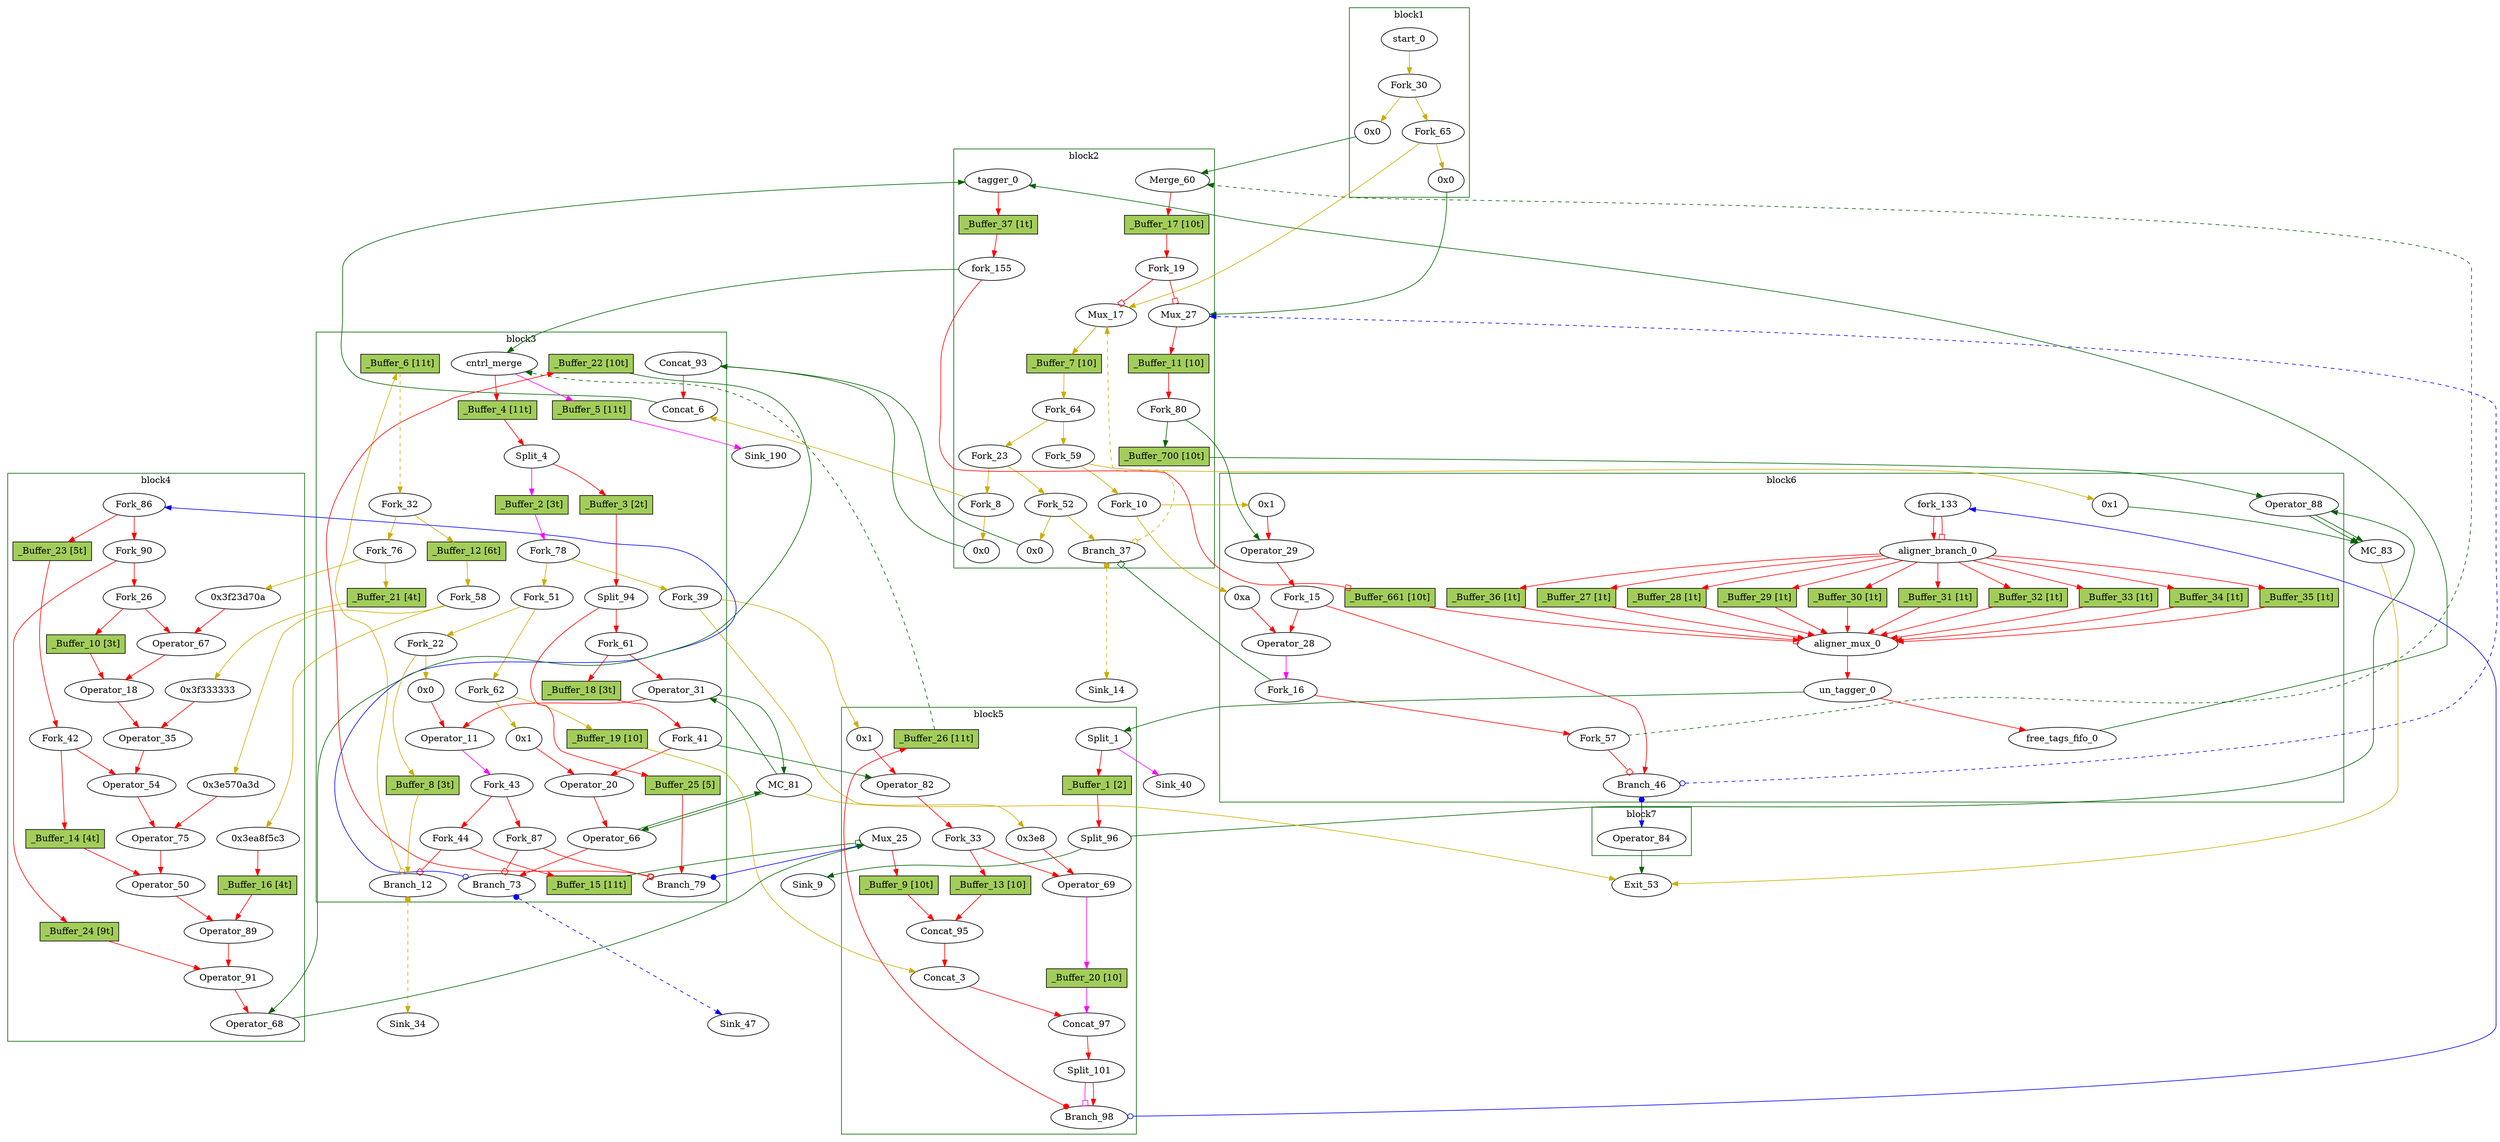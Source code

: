 // Number of blocks: 140
// Number of channels: 230
Digraph G {

  // Blocks
subgraph cluster_1 {
color = "darkgreen"
label = "block1"
  Fork_30 [type=Fork, in="in1:0", out="out1:0 out2:0", bbID = 1, tagged=false, taggers_num=0, tagger_id=-1,  shape=oval];
  Constant_38 [type=Constant, in="in1:32", out="out1:32", bbID = 1, tagged=false, taggers_num=0, tagger_id=-1, value="0x0", label="0x0",  shape=oval];
  Constant_56 [type=Constant, in="in1:32", out="out1:32", bbID = 1, tagged=false, taggers_num=0, tagger_id=-1, value="0x0", label="0x0",  shape=oval];
  Fork_65 [type=Fork, in="in1:0", out="out1:0 out2:0", bbID = 1, tagged=false, taggers_num=0, tagger_id=-1,  shape=oval];
  start_0 [type=Entry, in="in1:0", out="out1:0", bbID = 1, tagged=false, taggers_num=0, tagger_id=-1,  shape=oval];
}
subgraph cluster_2 {
color = "darkgreen"
label = "block2"
  Fork_8 [type=Fork, in="in1:0", out="out1:0 out2:0", bbID = 2, tagged=false, taggers_num=0, tagger_id=-1,  shape=oval];
  Fork_10 [type=Fork, in="in1:0", out="out1:0 out2:0", bbID = 2, tagged=false, taggers_num=0, tagger_id=-1,  shape=oval];
  Mux_17 [type=Mux, in="in1?:1 in2:0 in3:0", out="out1:0", bbID = 2, tagged=false, taggers_num=0, tagger_id=-1,  shape=oval];
  Fork_19 [type=Fork, in="in1:32", out="out1:32 out2:32", bbID = 2, tagged=false, taggers_num=0, tagger_id=-1,  shape=oval];
  Fork_23 [type=Fork, in="in1:0", out="out1:0 out2:0", bbID = 2, tagged=false, taggers_num=0, tagger_id=-1,  shape=oval];
  Constant_24 [type=Constant, in="in1:32", out="out1:32", bbID = 2, tagged=false, taggers_num=0, tagger_id=-1, value="0x0", label="0x0",  shape=oval];
  Mux_27 [type=Mux, in="in1?:1 in2:32 in3:32", out="out1:32", bbID = 2, tagged=false, taggers_num=0, tagger_id=-1,  shape=oval];
  Branch_37 [type=Branch, in="in1:0 in2?:1*i", out="out1+:0 out2-:0", bbID = 2, tagged=false, taggers_num=0, tagger_id=-1,  shape=oval];
  Fork_52 [type=Fork, in="in1:0", out="out1:0 out2:0", bbID = 2, tagged=false, taggers_num=0, tagger_id=-1,  shape=oval];
  Fork_59 [type=Fork, in="in1:0", out="out1:0 out2:0", bbID = 2, tagged=false, taggers_num=0, tagger_id=-1,  shape=oval];
  Merge_60 [type=Merge, in="in1:32 in2:32", out="out1:32", delay=0.366, bbID = 2, tagged=false, taggers_num=0, tagger_id=-1,  shape=oval];
  Fork_64 [type=Fork, in="in1:0", out="out1:0 out2:0", bbID = 2, tagged=false, taggers_num=0, tagger_id=-1,  shape=oval];
  Constant_70 [type=Constant, in="in1:32", out="out1:32", bbID = 2, tagged=false, taggers_num=0, tagger_id=-1, value="0x0", label="0x0",  shape=oval];
  Fork_80 [type=Fork, in="in1:32", out="out1:32 out2:32", bbID = 2, tagged=false, taggers_num=0, tagger_id=-1,  shape=oval];
  tagger_0 [type=Tagger, in="in1:65 in2:65", out="out1:65", bbID = 2, tagged=false, taggers_num=0, tagger_id=-1, shape=oval];
  fork_155 [type=Fork, in="in1:65", out="out1:65 out2:65", bbID = 2, tagged=true, taggers_num=1, tagger_id=-1,  shape=oval];
  _Buffer_7 [type=Buffer, in="in1:0", out="out1:0", bbID = 2, tagged=false, taggers_num=0, tagger_id=-1, slots=10, transparent=false, label="_Buffer_7 [10]",  shape=box, style=filled, fillcolor=darkolivegreen3, height=0.4];
  _Buffer_11 [type=Buffer, in="in1:32", out="out1:32", bbID = 2, tagged=false, taggers_num=0, tagger_id=-1, slots=10, transparent=false, label="_Buffer_11 [10]",  shape=box, style=filled, fillcolor=darkolivegreen3, height=0.4];
  _Buffer_17 [type=Buffer, in="in1:32", out="out1:32", bbID = 2, tagged=false, taggers_num=0, tagger_id=-1, slots=10, transparent=true, label="_Buffer_17 [10t]",  shape=box, style=filled, fillcolor=darkolivegreen3, height=0.4];
  _Buffer_37 [type=Buffer, in="in1:65", out="out1:65", bbID = 2, tagged=true, taggers_num=0, tagger_id=-1, slots=1, transparent=true, label="_Buffer_37 [1t]",  shape=box, style=filled, fillcolor=darkolivegreen3, height=0.4];

  _Buffer_700 [type=Buffer, in="in1:32", out="out1:32", bbID = 2, tagged=false, taggers_num=0, tagger_id=-1, slots=10, transparent=true, label="_Buffer_700 [10t]",  shape=box, style=filled, fillcolor=darkolivegreen3, height=0.4];

}
subgraph cluster_3 {
color = "darkgreen"
label = "block3"
  Split_4 [type=Split, in="in1:65", out="out1:1 out2:64", bbID = 3, tagged=true, taggers_num=1, tagger_id=-1, shape=oval];
  Concat_6 [type=Concat, in="in1:1 in2:64", out="out1:65", bbID = 3, tagged=false, taggers_num=0, tagger_id=-1, shape=oval];
  cntrl_merge [type=CntrlMerge, in="in1:65 in2:65", out="out1:65 out2?:1", delay=0.366, bbID = 3, tagged=true, taggers_num=1, tagger_id=-1,  shape=oval];
  Operator_11 [type=Operator, in="in1:32 in2:32", out="out1:1", op = "fcmp_ult_op", delay=0.966, latency=2, bbID = 3, tagged=true, taggers_num=1, tagger_id=-1, retimingDiff=2,  shape=oval];
  Branch_12 [type=Branch, in="in1:0 in2?:1", out="out1+:0 out2-:0", bbID = 3, tagged=true, taggers_num=1, tagger_id=-1, retimingDiff=4,  shape=oval];
  Operator_20 [type=Operator, in="in1:32 in2:32", out="out1:32", op = "add_op", delay=1.693, bbID = 3, tagged=true, taggers_num=1, tagger_id=-1, retimingDiff=2,  shape=oval];
  Fork_22 [type=Fork, in="in1:0", out="out1:0 out2:0", bbID = 3, tagged=true, taggers_num=1, tagger_id=-1, retimingDiff=2,  shape=oval];
  Operator_31 [type=Operator, in="in1:32 in2:32", out="out1:32 out2:32", op = "mc_load_op", latency=2, bbID = 3, portID = 0, offset = 0, tagged=true, taggers_num=1, tagger_id=-1, retimingDiff=2,  shape=oval];
  Fork_32 [type=Fork, in="in1:0", out="out1:0 out2:0", bbID = 3, tagged=true, taggers_num=1, tagger_id=-1, retimingDiff=4,  shape=oval];
  Fork_39 [type=Fork, in="in1:0", out="out1:0 out2:0", bbID = 3, tagged=true, taggers_num=1, tagger_id=-1, retimingDiff=2,  shape=oval];
  Fork_41 [type=Fork, in="in1:32", out="out1:32 out2:32", bbID = 3, tagged=true, taggers_num=1, tagger_id=-1, retimingDiff=2,  shape=oval];
  Fork_43 [type=Fork, in="in1:32", out="out1:32 out2:32", bbID = 3, tagged=true, taggers_num=1, tagger_id=-1, retimingDiff=4,  shape=oval];
  Fork_44 [type=Fork, in="in1:32", out="out1:32 out2:32", bbID = 3, tagged=true, taggers_num=1, tagger_id=-1, retimingDiff=4,  shape=oval];
  Constant_45 [type=Constant, in="in1:32", out="out1:32", bbID = 3, tagged=true, taggers_num=1, tagger_id=-1, value="0x0", label="0x0", retimingDiff=2,  shape=oval];
  Fork_51 [type=Fork, in="in1:0", out="out1:0 out2:0", bbID = 3, tagged=true, taggers_num=1, tagger_id=-1, retimingDiff=2,  shape=oval];
  Fork_58 [type=Fork, in="in1:0", out="out1:0 out2:0", bbID = 3, tagged=true, taggers_num=1, tagger_id=-1, retimingDiff=4,  shape=oval];
  Fork_61 [type=Fork, in="in1:32", out="out1:32 out2:32", bbID = 3, tagged=true, taggers_num=1, tagger_id=-1,  shape=oval];
  Fork_62 [type=Fork, in="in1:0", out="out1:0 out2:0", bbID = 3, tagged=true, taggers_num=1, tagger_id=-1, retimingDiff=2,  shape=oval];
  Operator_66 [type=Operator, in="in1:32 in2:32", out="out1:32 out2:32", op = "mc_load_op", latency=2, bbID = 3, portID = 1, offset = 0, tagged=true, taggers_num=1, tagger_id=-1, retimingDiff=2,  shape=oval];
  Constant_71 [type=Constant, in="in1:32", out="out1:32", bbID = 3, tagged=true, taggers_num=1, tagger_id=-1, value="0x1", label="0x1", retimingDiff=2,  shape=oval];
  Branch_73 [type=Branch, in="in1:32 in2?:1", out="out1+:32 out2-:32", bbID = 3, tagged=true, taggers_num=1, tagger_id=-1, retimingDiff=4,  shape=oval];
  Fork_76 [type=Fork, in="in1:0", out="out1:0 out2:0", bbID = 3, tagged=true, taggers_num=1, tagger_id=-1, retimingDiff=4,  shape=oval];
  Fork_78 [type=Fork, in="in1:0", out="out1:0 out2:0", bbID = 3, tagged=true, taggers_num=1, tagger_id=-1, retimingDiff=2,  shape=oval];
  Branch_79 [type=Branch, in="in1:32 in2?:1", out="out1+:32 out2-:32", bbID = 3, tagged=true, taggers_num=1, tagger_id=-1, retimingDiff=4,  shape=oval];
  Fork_87 [type=Fork, in="in1:32", out="out1:32 out2:32", bbID = 3, tagged=true, taggers_num=1, tagger_id=-1, retimingDiff=4,  shape=oval];
  Concat_93 [type=Concat, in="in1:32 in2:32", out="out1:64", bbID = 3, tagged=false, taggers_num=0, tagger_id=-1, shape=oval];
  Split_94 [type=Split, in="in1:64", out="out1:32 out2:32", bbID = 3, tagged=true, taggers_num=1, tagger_id=-1, shape=oval];
  _Buffer_2 [type=Buffer, in="in1:1", out="out1:1", bbID = 3, tagged=true, taggers_num=1, tagger_id=-1, slots=3, transparent=true, label="_Buffer_2 [3t]",  shape=box, style=filled, fillcolor=darkolivegreen3, height=0.4];
  _Buffer_3 [type=Buffer, in="in1:64", out="out1:64", bbID = 3, tagged=true, taggers_num=1, tagger_id=-1, slots=2, transparent=true, label="_Buffer_3 [2t]",  shape=box, style=filled, fillcolor=darkolivegreen3, height=0.4];
  _Buffer_4 [type=Buffer, in="in1:65", out="out1:65", bbID = 3, tagged=true, taggers_num=1, tagger_id=-1, slots=11, transparent=true, label="_Buffer_4 [11t]",  shape=box, style=filled, fillcolor=darkolivegreen3, height=0.4];
  _Buffer_5 [type=Buffer, in="in1:1", out="out1:1", bbID = 3, tagged=true, taggers_num=1, tagger_id=-1, slots=11, transparent=true, label="_Buffer_5 [11t]",  shape=box, style=filled, fillcolor=darkolivegreen3, height=0.4];
  _Buffer_6 [type=Buffer, in="in1:0", out="out1:0", bbID = 3, tagged=true, taggers_num=1, tagger_id=-1, slots=11, transparent=true, label="_Buffer_6 [11t]",  shape=box, style=filled, fillcolor=darkolivegreen3, height=0.4];
  _Buffer_8 [type=Buffer, in="in1:0", out="out1:0", bbID = 3, tagged=true, taggers_num=1, tagger_id=-1, slots=3, transparent=true, label="_Buffer_8 [3t]",  shape=box, style=filled, fillcolor=darkolivegreen3, height=0.4];
  _Buffer_12 [type=Buffer, in="in1:0", out="out1:0", bbID = 3, tagged=true, taggers_num=1, tagger_id=-1, slots=6, transparent=true, label="_Buffer_12 [6t]",  shape=box, style=filled, fillcolor=darkolivegreen3, height=0.4];
  _Buffer_15 [type=Buffer, in="in1:32", out="out1:32", bbID = 3, tagged=true, taggers_num=1, tagger_id=-1, slots=11, transparent=true, label="_Buffer_15 [11t]",  shape=box, style=filled, fillcolor=darkolivegreen3, height=0.4];
  _Buffer_18 [type=Buffer, in="in1:32", out="out1:32", bbID = 3, tagged=true, taggers_num=1, tagger_id=-1, slots=3, transparent=true, label="_Buffer_18 [3t]",  shape=box, style=filled, fillcolor=darkolivegreen3, height=0.4];
  _Buffer_19 [type=Buffer, in="in1:0", out="out1:0", bbID = 3, tagged=true, taggers_num=1, tagger_id=-1, slots=10, transparent=false, label="_Buffer_19 [10]",  shape=box, style=filled, fillcolor=darkolivegreen3, height=0.4];
  _Buffer_21 [type=Buffer, in="in1:0", out="out1:0", bbID = 3, tagged=true, taggers_num=1, tagger_id=-1, slots=4, transparent=true, label="_Buffer_21 [4t]",  shape=box, style=filled, fillcolor=darkolivegreen3, height=0.4];
  _Buffer_22 [type=Buffer, in="in1:32", out="out1:32", bbID = 3, tagged=true, taggers_num=1, tagger_id=-1, slots=10, transparent=true, label="_Buffer_22 [10t]",  shape=box, style=filled, fillcolor=darkolivegreen3, height=0.4];
  _Buffer_25 [type=Buffer, in="in1:32", out="out1:32", bbID = 3, tagged=true, taggers_num=1, tagger_id=-1, slots=5, transparent=false, label="_Buffer_25 [5]",  shape=box, style=filled, fillcolor=darkolivegreen3, height=0.4];
}
subgraph cluster_4 {
color = "darkgreen"
label = "block4"
  Constant_13 [type=Constant, in="in1:32", out="out1:32", bbID = 4, tagged=true, taggers_num=1, tagger_id=-1, value="0x3f23d70a", label="0x3f23d70a",  shape=oval];
  Operator_18 [type=Operator, in="in1:32 in2:32", out="out1:32", op = "fmul_op", delay=0.966, latency=6, bbID = 4, tagged=true, taggers_num=1, tagger_id=-1,  shape=oval];
  Fork_26 [type=Fork, in="in1:32", out="out1:32 out2:32", bbID = 4, tagged=true, taggers_num=1, tagger_id=-1,  shape=oval];
  Operator_35 [type=Operator, in="in1:32 in2:32", out="out1:32", op = "fadd_op", delay=0.966, latency=10, bbID = 4, tagged=true, taggers_num=1, tagger_id=-1,  shape=oval];
  Fork_42 [type=Fork, in="in1:32", out="out1:32 out2:32", bbID = 4, tagged=true, taggers_num=1, tagger_id=-1,  shape=oval];
  Constant_49 [type=Constant, in="in1:32", out="out1:32", bbID = 4, tagged=true, taggers_num=1, tagger_id=-1, value="0x3f333333", label="0x3f333333",  shape=oval];
  Operator_50 [type=Operator, in="in1:32 in2:32", out="out1:32", op = "fmul_op", delay=0.966, latency=6, bbID = 4, tagged=true, taggers_num=1, tagger_id=-1,  shape=oval];
  Operator_54 [type=Operator, in="in1:32 in2:32", out="out1:32", op = "fmul_op", delay=0.966, latency=6, bbID = 4, tagged=true, taggers_num=1, tagger_id=-1,  shape=oval];
  Constant_55 [type=Constant, in="in1:32", out="out1:32", bbID = 4, tagged=true, taggers_num=1, tagger_id=-1, value="0x3ea8f5c3", label="0x3ea8f5c3",  shape=oval];
  Operator_67 [type=Operator, in="in1:32 in2:32", out="out1:32", op = "fadd_op", delay=0.966, latency=10, bbID = 4, tagged=true, taggers_num=1, tagger_id=-1,  shape=oval];
  Operator_68 [type=Operator, in="in1:32 in2:32", out="out1:32", op = "fadd_op", delay=0.966, latency=10, bbID = 4, tagged=true, taggers_num=1, tagger_id=-1,  shape=oval];
  Operator_75 [type=Operator, in="in1:32 in2:32", out="out1:32", op = "fadd_op", delay=0.966, latency=10, bbID = 4, tagged=true, taggers_num=1, tagger_id=-1,  shape=oval];
  Fork_86 [type=Fork, in="in1:32", out="out1:32 out2:32", bbID = 4, tagged=true, taggers_num=1, tagger_id=-1,  shape=oval];
  Operator_89 [type=Operator, in="in1:32 in2:32", out="out1:32", op = "fadd_op", delay=0.966, latency=10, bbID = 4, tagged=true, taggers_num=1, tagger_id=-1,  shape=oval];
  Fork_90 [type=Fork, in="in1:32", out="out1:32 out2:32", bbID = 4, tagged=true, taggers_num=1, tagger_id=-1,  shape=oval];
  Operator_91 [type=Operator, in="in1:32 in2:32", out="out1:32", op = "fmul_op", delay=0.966, latency=6, bbID = 4, tagged=true, taggers_num=1, tagger_id=-1,  shape=oval];
  Constant_92 [type=Constant, in="in1:32", out="out1:32", bbID = 4, tagged=true, taggers_num=1, tagger_id=-1, value="0x3e570a3d", label="0x3e570a3d",  shape=oval];
  _Buffer_10 [type=Buffer, in="in1:32", out="out1:32", bbID = 4, tagged=true, taggers_num=1, tagger_id=-1, slots=3, transparent=true, label="_Buffer_10 [3t]",  shape=box, style=filled, fillcolor=darkolivegreen3, height=0.4];
  _Buffer_14 [type=Buffer, in="in1:32", out="out1:32", bbID = 4, tagged=true, taggers_num=1, tagger_id=-1, slots=4, transparent=true, label="_Buffer_14 [4t]",  shape=box, style=filled, fillcolor=darkolivegreen3, height=0.4];
  _Buffer_16 [type=Buffer, in="in1:32", out="out1:32", bbID = 4, tagged=true, taggers_num=1, tagger_id=-1, slots=4, transparent=true, label="_Buffer_16 [4t]",  shape=box, style=filled, fillcolor=darkolivegreen3, height=0.4];
  _Buffer_23 [type=Buffer, in="in1:32", out="out1:32", bbID = 4, tagged=true, taggers_num=1, tagger_id=-1, slots=5, transparent=true, label="_Buffer_23 [5t]",  shape=box, style=filled, fillcolor=darkolivegreen3, height=0.4];
  _Buffer_24 [type=Buffer, in="in1:32", out="out1:32", bbID = 4, tagged=true, taggers_num=1, tagger_id=-1, slots=9, transparent=true, label="_Buffer_24 [9t]",  shape=box, style=filled, fillcolor=darkolivegreen3, height=0.4];
}
subgraph cluster_5 {
color = "darkgreen"
label = "block5"
  Split_1 [type=Split, in="in1:65", out="out1:1 out2:64", bbID = 5, tagged=false, taggers_num=0, tagger_id=-1, shape=oval];
  Concat_3 [type=Concat, in="in1:1 in2:64", out="out1:65", bbID = 5, tagged=true, taggers_num=1, tagger_id=-1, retimingDiff=4, shape=oval];
  Mux_25 [type=Mux, in="in1?:1 in2:32 in3:32", out="out1:32", bbID = 5, tagged=true, taggers_num=1, tagger_id=-1, retimingDiff=4,  shape=oval];
  Fork_33 [type=Fork, in="in1:32", out="out1:32 out2:32", bbID = 5, tagged=true, taggers_num=1, tagger_id=-1, retimingDiff=2,  shape=oval];
  Constant_36 [type=Constant, in="in1:32", out="out1:32", bbID = 5, tagged=true, taggers_num=1, tagger_id=-1, value="0x3e8", label="0x3e8", retimingDiff=2,  shape=oval];
  Operator_69 [type=Operator, in="in1:32 in2:32", out="out1:1", op = "icmp_ult_op", delay=1.53, bbID = 5, tagged=true, taggers_num=1, tagger_id=-1, retimingDiff=2,  shape=oval];
  Constant_74 [type=Constant, in="in1:32", out="out1:32", bbID = 5, tagged=true, taggers_num=1, tagger_id=-1, value="0x1", label="0x1", retimingDiff=2,  shape=oval];
  Operator_82 [type=Operator, in="in1:32 in2:32", out="out1:32", op = "add_op", delay=1.693, bbID = 5, tagged=true, taggers_num=1, tagger_id=-1, retimingDiff=2,  shape=oval];
  Concat_95 [type=Concat, in="in1:32 in2:32", out="out1:64", bbID = 5, tagged=true, taggers_num=1, tagger_id=-1, retimingDiff=4, shape=oval];
  Split_96 [type=Split, in="in1:64", out="out1:32 out2:32", bbID = 5, tagged=false, taggers_num=0, tagger_id=-1, retimingDiff=1, shape=oval];
  Concat_97 [type=Concat, in="in1:65 in2:1", out="out1:66", bbID = 5, tagged=true, taggers_num=1, tagger_id=-1, retimingDiff=4, shape=oval];
  Branch_98 [type=Branch, in="in1:65 in2?:1", out="out1+:65 out2-:65", bbID = 5, tagged=true, taggers_num=1, tagger_id=-1, retimingDiff=4,  shape=oval];
  Split_101 [type=Split, in="in1:66", out="out1:65 out2:1", bbID = 5, tagged=true, taggers_num=1, tagger_id=-1, retimingDiff=4, shape=oval];
  _Buffer_1 [type=Buffer, in="in1:64", out="out1:64", bbID = 5, tagged=false, taggers_num=0, tagger_id=-1, slots=2, transparent=false, label="_Buffer_1 [2]",  shape=box, style=filled, fillcolor=darkolivegreen3, height=0.4];
  _Buffer_9 [type=Buffer, in="in1:32", out="out1:32", bbID = 5, tagged=true, taggers_num=1, tagger_id=-1, slots=10, transparent=true, label="_Buffer_9 [10t]",  shape=box, style=filled, fillcolor=darkolivegreen3, height=0.4];
  _Buffer_13 [type=Buffer, in="in1:32", out="out1:32", bbID = 5, tagged=true, taggers_num=1, tagger_id=-1, slots=10, transparent=false, label="_Buffer_13 [10]",  shape=box, style=filled, fillcolor=darkolivegreen3, height=0.4];
  _Buffer_20 [type=Buffer, in="in1:1", out="out1:1", bbID = 5, tagged=true, taggers_num=1, tagger_id=-1, slots=10, transparent=false, label="_Buffer_20 [10]",  shape=box, style=filled, fillcolor=darkolivegreen3, height=0.4];
  _Buffer_26 [type=Buffer, in="in1:65", out="out1:65", bbID = 5, tagged=true, taggers_num=1, tagger_id=-1, slots=11, transparent=true, label="_Buffer_26 [11t]",  shape=box, style=filled, fillcolor=darkolivegreen3, height=0.4];
}
subgraph cluster_6 {
color = "darkgreen"
label = "block6"
  Fork_15 [type=Fork, in="in1:32", out="out1:32 out2:32", bbID = 6, tagged=false, taggers_num=0, tagger_id=-1,  shape=oval];
  Fork_16 [type=Fork, in="in1:32", out="out1:32 out2:32", bbID = 6, tagged=false, taggers_num=0, tagger_id=-1,  shape=oval];
  Operator_28 [type=Operator, in="in1:32 in2:32", out="out1:1", op = "icmp_ult_op", delay=1.53, bbID = 6, tagged=false, taggers_num=0, tagger_id=-1,  shape=oval];
  Operator_29 [type=Operator, in="in1:32 in2:32", out="out1:32", op = "add_op", delay=1.693, bbID = 6, tagged=false, taggers_num=0, tagger_id=-1,  shape=oval];
  Branch_46 [type=Branch, in="in1:32 in2?:1*i", out="out1+:32 out2-:32", bbID = 6, tagged=false, taggers_num=0, tagger_id=-1,  shape=oval];
  Constant_48 [type=Constant, in="in1:32", out="out1:32", bbID = 6, tagged=false, taggers_num=0, tagger_id=-1, value="0xa", label="0xa",  shape=oval];
  Fork_57 [type=Fork, in="in1:32", out="out1:32 out2:32", bbID = 6, tagged=false, taggers_num=0, tagger_id=-1,  shape=oval];
  Constant_77 [type=Constant, in="in1:32", out="out1:32", bbID = 6, tagged=false, taggers_num=0, tagger_id=-1, value="0x1", label="0x1",  shape=oval];
  Constant_85 [type=Constant, in="in1:32", out="out1:32", bbID = 6, tagged=false, taggers_num=0, tagger_id=-1, value="0x1", label="0x1",  shape=oval];
  Operator_88 [type=Operator, in="in1:32 in2:32", out="out1:32 out2:32", op = "mc_store_op", bbID = 6, portID = 0, offset = 0, tagged=false, taggers_num=0, tagger_id=-1,  shape=oval];
  aligner_branch_0 [type=Aligner_Branch, in="in1:65 in2?:32", out="out1:65 out2:65 out3:65 out4:65 out5:65 out6:65 out7:65 out8:65 out9:65 out10:65", bbID = 6, tagged=false, taggers_num=0, tagger_id=0, shape=oval];
  aligner_mux_0 [type=Aligner_Mux, in="in1?:32 in2:65 in3:65 in4:65 in5:65 in6:65 in7:65 in8:65 in9:65 in10:65 in11:65", out="out1:65", bbID = 6, tagged=false, taggers_num=0, tagger_id=0, shape=oval];
  un_tagger_0 [type=Un_Tagger, in="in1:65", out="out1:65 out2:65", bbID = 6, tagged=false, taggers_num=0, tagger_id=0, shape=oval];
  free_tags_fifo_0 [type=Free_Tags_Fifo, in="in1:32", out="out1:32", bbID = 6, tagged=false, taggers_num=0, tagger_id=-1, shape=oval];
  fork_133 [type=Fork, in="in1:65", out="out1:65 out2:65", bbID = 6, tagged=true, taggers_num=1, tagger_id=-1,  shape=oval];
  _Buffer_27 [type=Buffer, in="in1:65", out="out1:65", bbID = 6, tagged=false, taggers_num=0, tagger_id=0, slots=1, transparent=true, label="_Buffer_27 [1t]",  shape=box, style=filled, fillcolor=darkolivegreen3, height=0.4];
  _Buffer_28 [type=Buffer, in="in1:65", out="out1:65", bbID = 6, tagged=false, taggers_num=0, tagger_id=0, slots=1, transparent=true, label="_Buffer_28 [1t]",  shape=box, style=filled, fillcolor=darkolivegreen3, height=0.4];
  _Buffer_29 [type=Buffer, in="in1:65", out="out1:65", bbID = 6, tagged=false, taggers_num=0, tagger_id=0, slots=1, transparent=true, label="_Buffer_29 [1t]",  shape=box, style=filled, fillcolor=darkolivegreen3, height=0.4];
  _Buffer_30 [type=Buffer, in="in1:65", out="out1:65", bbID = 6, tagged=false, taggers_num=0, tagger_id=0, slots=1, transparent=true, label="_Buffer_30 [1t]",  shape=box, style=filled, fillcolor=darkolivegreen3, height=0.4];
  _Buffer_31 [type=Buffer, in="in1:65", out="out1:65", bbID = 6, tagged=false, taggers_num=0, tagger_id=0, slots=1, transparent=true, label="_Buffer_31 [1t]",  shape=box, style=filled, fillcolor=darkolivegreen3, height=0.4];
  _Buffer_32 [type=Buffer, in="in1:65", out="out1:65", bbID = 6, tagged=false, taggers_num=0, tagger_id=0, slots=1, transparent=true, label="_Buffer_32 [1t]",  shape=box, style=filled, fillcolor=darkolivegreen3, height=0.4];
  _Buffer_33 [type=Buffer, in="in1:65", out="out1:65", bbID = 6, tagged=false, taggers_num=0, tagger_id=0, slots=1, transparent=true, label="_Buffer_33 [1t]",  shape=box, style=filled, fillcolor=darkolivegreen3, height=0.4];
  _Buffer_34 [type=Buffer, in="in1:65", out="out1:65", bbID = 6, tagged=false, taggers_num=0, tagger_id=0, slots=1, transparent=true, label="_Buffer_34 [1t]",  shape=box, style=filled, fillcolor=darkolivegreen3, height=0.4];
  _Buffer_35 [type=Buffer, in="in1:65", out="out1:65", bbID = 6, tagged=false, taggers_num=0, tagger_id=0, slots=1, transparent=true, label="_Buffer_35 [1t]",  shape=box, style=filled, fillcolor=darkolivegreen3, height=0.4];
  _Buffer_36 [type=Buffer, in="in1:65", out="out1:65", bbID = 6, tagged=false, taggers_num=0, tagger_id=0, slots=1, transparent=true, label="_Buffer_36 [1t]",  shape=box, style=filled, fillcolor=darkolivegreen3, height=0.4];

   _Buffer_661 [type=Buffer, in="in1:32", out="out1:32", bbID = 6, tagged=true, taggers_num=1, tagger_id=-1, slots=10, transparent=true, label="_Buffer_661 [10t]",  shape=box, style=filled, fillcolor=darkolivegreen3, height=0.4];

}
subgraph cluster_7 {
color = "darkgreen"
label = "block7"
  Operator_84 [type=Operator, in="in1:32", out="out1:32", op = "ret_op", bbID = 7, tagged=false, taggers_num=0, tagger_id=-1,  shape=oval];
}
  Sink_9 [type=Sink, in="in1:32", bbID = 0, tagged=false, taggers_num=0, tagger_id=0,  shape=oval];
  Sink_14 [type=Sink, in="in1:0", bbID = 0, tagged=false, taggers_num=0, tagger_id=0,  shape=oval];
  Sink_34 [type=Sink, in="in1:0", bbID = 0, tagged=false, taggers_num=0, tagger_id=0,  shape=oval];
  Sink_40 [type=Sink, in="in1:0", bbID = 0, tagged=false, taggers_num=0, tagger_id=0,  shape=oval];
  Sink_47 [type=Sink, in="in1:32", bbID = 0, tagged=false, taggers_num=0, tagger_id=0,  shape=oval];
  Exit_53 [type=Exit, in="in1:0*e in2:0*e in3:32", out="out1:32", bbID = 0, tagged=false, taggers_num=0, tagger_id=0,  shape=oval];
  MC_81 [type=MC, in="in1:32*l0a in2:32*l1a", out="out1:32*l0d out2:32*l1d out3:0*e", bbID = 0, memory = "a", bbcount = 0, ldcount = 2, stcount = 0, tagged=false, taggers_num=0, tagger_id=0, ];
  MC_83 [type=MC, in="in1:32*c0 in2:32*s0a in3:32*s0d", out="out1:0*e", bbID = 0, memory = "c", bbcount = 1, ldcount = 0, stcount = 1, tagged=false, taggers_num=0, tagger_id=0, ];
  Sink_190 [type=Sink, in="in1:32", bbID = 0, tagged=false, taggers_num=0, tagger_id=0,  shape=oval];

  // Channels
  Split_1 -> Sink_40 [from=out1, to=in1, arrowhead=normal, color=magenta];
  Split_1 -> _Buffer_1 [from=out2, to=in1, arrowhead=normal, color=red];
  Concat_3 -> Concat_97 [from=out1, to=in1, arrowhead=normal, color=red];
  Split_4 -> _Buffer_2 [from=out1, to=in1, arrowhead=normal, color=magenta];
  Split_4 -> _Buffer_3 [from=out2, to=in1, arrowhead=normal, color=red];
  Concat_6 -> tagger_0 [from=out1, to=in2, arrowhead=normal, color=darkgreen];
  cntrl_merge -> _Buffer_4 [from=out1, to=in1, arrowhead=normal, color=red];
  cntrl_merge -> _Buffer_5 [from=out2, to=in1, arrowhead=normal, color=magenta];
  Fork_8 -> Concat_6 [from=out2, to=in1, arrowhead=normal, color=gold3];
  Fork_8 -> Constant_24 [from=out1, to=in1, arrowhead=normal, color=gold3];
  Fork_10 -> Constant_48 [from=out2, to=in1, arrowhead=normal, color=gold3];
  Fork_10 -> Constant_77 [from=out1, to=in1, arrowhead=normal, color=gold3];
  Operator_11 -> Fork_43 [from=out1, to=in1, arrowhead=normal, color=magenta];
  Branch_12 -> _Buffer_6 [from=out2, to=in1, dir=both, arrowtail=odot, arrowhead=normal, color=gold3, constraint=false];
  Branch_12 -> Sink_34 [from=out1, to=in1, dir=both, arrowtail=dot, arrowhead=normal, color=gold3, style=dashed, minlen = 3];
  Constant_13 -> Operator_67 [from=out1, to=in2, arrowhead=normal, color=red];
  Fork_15 -> Operator_28 [from=out1, to=in1, arrowhead=normal, color=red];
  Fork_15 -> Branch_46 [from=out2, to=in1, arrowhead=normal, color=red];
  Fork_16 -> Branch_37 [from=out1, to=in2, arrowhead=obox, color=darkgreen];
  Fork_16 -> Fork_57 [from=out2, to=in1, arrowhead=normal, color=red];
  Mux_17 -> _Buffer_7 [from=out1, to=in1, arrowhead=normal, color=gold3];
  Operator_18 -> Operator_35 [from=out1, to=in1, arrowhead=normal, color=red];
  Fork_19 -> Mux_17 [from=out2, to=in1, arrowhead=obox, color=red];
  Fork_19 -> Mux_27 [from=out1, to=in1, arrowhead=obox, color=red];
  Operator_20 -> Operator_66 [from=out1, to=in2, arrowhead=normal, color=red];
  Fork_22 -> _Buffer_8 [from=out2, to=in1, arrowhead=normal, color=gold3];
  Fork_22 -> Constant_45 [from=out1, to=in1, arrowhead=normal, color=gold3];
  Fork_23 -> Fork_8 [from=out2, to=in1, arrowhead=normal, color=gold3];
  Fork_23 -> Fork_52 [from=out1, to=in1, arrowhead=normal, color=gold3];
  Constant_24 -> Concat_93 [from=out1, to=in2, arrowhead=normal, color=darkgreen];
  Mux_25 -> _Buffer_9 [from=out1, to=in1, arrowhead=normal, color=red];
  Fork_26 -> _Buffer_10 [from=out2, to=in1, arrowhead=normal, color=red];
  Fork_26 -> Operator_67 [from=out1, to=in1, arrowhead=normal, color=red];
  Mux_27 -> _Buffer_11 [from=out1, to=in1, arrowhead=normal, color=red];
  Operator_28 -> Fork_16 [from=out1, to=in1, arrowhead=normal, color=magenta];
  Operator_29 -> Fork_15 [from=out1, to=in1, arrowhead=normal, color=red];
  Fork_30 -> Constant_38 [from=out1, to=in1, arrowhead=normal, color=gold3];
  Fork_30 -> Fork_65 [from=out2, to=in1, arrowhead=normal, color=gold3];
  Operator_31 -> Operator_11 [from=out1, to=in1, arrowhead=normal, color=red];
  Operator_31 -> MC_81 [from=out2, to=in1, arrowhead=normal, color=darkgreen];
  Fork_32 -> _Buffer_12 [from=out2, to=in1, arrowhead=normal, color=gold3];
  Fork_32 -> Fork_76 [from=out1, to=in1, arrowhead=normal, color=gold3];
  Fork_33 -> Operator_69 [from=out1, to=in1, arrowhead=normal, color=red];
  Fork_33 -> _Buffer_13 [from=out2, to=in1, arrowhead=normal, color=red];
  Operator_35 -> Operator_54 [from=out1, to=in1, arrowhead=normal, color=red];
  Constant_36 -> Operator_69 [from=out1, to=in2, arrowhead=normal, color=red];
  Branch_37 -> Sink_14 [from=out1, to=in1, dir=both, arrowtail=dot, arrowhead=normal, color=gold3, style=dashed, minlen = 3];
  Branch_37 -> Mux_17 [from=out2, to=in3, dir=both, arrowtail=odot, arrowhead=normal, color=gold3, constraint=false, style=dashed, minlen = 3];
  Constant_38 -> Merge_60 [from=out1, to=in1, arrowhead=normal, color=darkgreen];
  Fork_39 -> Constant_36 [from=out2, to=in1, arrowhead=normal, color=gold3];
  Fork_39 -> Constant_74 [from=out1, to=in1, arrowhead=normal, color=gold3];
  Fork_41 -> Operator_20 [from=out1, to=in1, arrowhead=normal, color=red];
  Fork_41 -> Operator_82 [from=out2, to=in1, arrowhead=normal, color=darkgreen];
  Fork_42 -> _Buffer_14 [from=out2, to=in1, arrowhead=normal, color=red];
  Fork_42 -> Operator_54 [from=out1, to=in2, arrowhead=normal, color=red];
  Fork_43 -> Fork_44 [from=out2, to=in1, arrowhead=normal, color=red];
  Fork_43 -> Fork_87 [from=out1, to=in1, arrowhead=normal, color=red];
  Fork_44 -> Branch_12 [from=out1, to=in2, arrowhead=obox, color=red];
  Fork_44 -> _Buffer_15 [from=out2, to=in1, arrowhead=normal, color=red];
  Constant_45 -> Operator_11 [from=out1, to=in2, arrowhead=normal, color=red];
  Branch_46 -> Mux_27 [from=out2, to=in3, dir=both, arrowtail=odot, arrowhead=normal, color=blue, style=dashed, minlen = 3];
  Branch_46 -> Operator_84 [from=out1, to=in1, dir=both, arrowtail=dot, arrowhead=normal, color=blue];
  Constant_48 -> Operator_28 [from=out1, to=in2, arrowhead=normal, color=red];
  Constant_49 -> Operator_35 [from=out1, to=in2, arrowhead=normal, color=red];
  Operator_50 -> Operator_89 [from=out1, to=in1, arrowhead=normal, color=red];
  Fork_51 -> Fork_22 [from=out2, to=in1, arrowhead=normal, color=gold3];
  Fork_51 -> Fork_62 [from=out1, to=in1, arrowhead=normal, color=gold3];
  Fork_52 -> Branch_37 [from=out2, to=in1, arrowhead=normal, color=gold3];
  Fork_52 -> Constant_70 [from=out1, to=in1, arrowhead=normal, color=gold3];
  Operator_54 -> Operator_75 [from=out1, to=in1, arrowhead=normal, color=red];
  Constant_55 -> _Buffer_16 [from=out1, to=in1, arrowhead=normal, color=red];
  Constant_56 -> Mux_27 [from=out1, to=in2, arrowhead=normal, color=darkgreen];
  Fork_57 -> Branch_46 [from=out1, to=in2, arrowhead=obox, color=red];
  Fork_57 -> Merge_60 [from=out2, to=in2, arrowhead=normal, color=darkgreen, style=dashed, minlen = 3];
  Fork_58 -> Constant_55 [from=out2, to=in1, arrowhead=normal, color=gold3];
  Fork_58 -> Constant_92 [from=out1, to=in1, arrowhead=normal, color=gold3];
  Fork_59 -> Fork_10 [from=out1, to=in1, arrowhead=normal, color=gold3];
  Fork_59 -> Constant_85 [from=out2, to=in1, arrowhead=normal, color=gold3];
  Merge_60 -> _Buffer_17 [from=out1, to=in1, arrowhead=normal, color=red];
  Fork_61 -> Operator_31 [from=out1, to=in2, arrowhead=normal, color=red];
  Fork_61 -> _Buffer_18 [from=out2, to=in1, arrowhead=normal, color=red];
  Fork_62 -> _Buffer_19 [from=out2, to=in1, arrowhead=normal, color=gold3];
  Fork_62 -> Constant_71 [from=out1, to=in1, arrowhead=normal, color=gold3];
  Fork_64 -> Fork_23 [from=out1, to=in1, arrowhead=normal, color=gold3];
  Fork_64 -> Fork_59 [from=out2, to=in1, arrowhead=normal, color=gold3];
  Fork_65 -> Mux_17 [from=out2, to=in2, arrowhead=normal, color=gold3];
  Fork_65 -> Constant_56 [from=out1, to=in1, arrowhead=normal, color=gold3];
  Operator_66 -> Branch_73 [from=out1, to=in1, arrowhead=normal, color=red];
  Operator_66 -> MC_81 [from=out2, to=in2, arrowhead=normal, color=darkgreen];
  Operator_67 -> Operator_18 [from=out1, to=in1, arrowhead=normal, color=red];
  Operator_68 -> Mux_25 [from=out1, to=in2, arrowhead=normal, color=darkgreen];
  Operator_69 -> _Buffer_20 [from=out1, to=in1, arrowhead=normal, color=magenta];
  Constant_70 -> Concat_93 [from=out1, to=in1, arrowhead=normal, color=darkgreen];
  Constant_71 -> Operator_20 [from=out1, to=in2, arrowhead=normal, color=red];
  start_0 -> Fork_30 [from=out1, to=in1, arrowhead=normal, color=gold3];
  Branch_73 -> Sink_47 [from=out1, to=in1, dir=both, arrowtail=dot, arrowhead=normal, color=blue, style=dashed, minlen = 3];
  Branch_73 -> Fork_86 [from=out2, to=in1, dir=both, arrowtail=odot, arrowhead=normal, color=blue];
  Constant_74 -> Operator_82 [from=out1, to=in2, arrowhead=normal, color=red];
  Operator_75 -> Operator_50 [from=out1, to=in1, arrowhead=normal, color=red];
  Fork_76 -> Constant_13 [from=out1, to=in1, arrowhead=normal, color=gold3];
  Fork_76 -> _Buffer_21 [from=out2, to=in1, arrowhead=normal, color=gold3];
  Constant_77 -> Operator_29 [from=out1, to=in2, arrowhead=normal, color=red];
  Fork_78 -> Fork_39 [from=out1, to=in1, arrowhead=normal, color=gold3];
  Fork_78 -> Fork_51 [from=out2, to=in1, arrowhead=normal, color=gold3];
  Branch_79 -> Mux_25 [from=out1, to=in3, dir=both, arrowtail=dot, arrowhead=normal, color=blue];
  Branch_79 -> _Buffer_22 [from=out2, to=in1, dir=both, arrowtail=odot, arrowhead=normal, color=red, constraint=false];
  Fork_80 -> Operator_29 [from=out1, to=in1, arrowhead=normal, color=darkgreen];
  Fork_80 -> _Buffer_700 [from=out2, to=in1, arrowhead=normal, color=darkgreen];

  _Buffer_700 -> Operator_88 [from=out1, to=in2, arrowhead=normal, color=darkgreen];

  MC_81 -> Operator_31 [from=out1, to=in1, arrowhead=normal, color=darkgreen];
  MC_81 -> Exit_53 [from=out3, to=in1, arrowhead=normal, color=gold3];
  MC_81 -> Operator_66 [from=out2, to=in1, arrowhead=normal, color=darkgreen];
  Operator_82 -> Fork_33 [from=out1, to=in1, arrowhead=normal, color=red];
  MC_83 -> Exit_53 [from=out1, to=in2, arrowhead=normal, color=gold3];
  Operator_84 -> Exit_53 [from=out1, to=in3, arrowhead=normal, color=darkgreen];
  Constant_85 -> MC_83 [from=out1, to=in1, arrowhead=normal, color=darkgreen];
  Fork_86 -> _Buffer_23 [from=out1, to=in1, arrowhead=normal, color=red];
  Fork_86 -> Fork_90 [from=out2, to=in1, arrowhead=normal, color=red];
  Fork_87 -> Branch_73 [from=out1, to=in2, arrowhead=obox, color=red];
  Fork_87 -> Branch_79 [from=out2, to=in2, arrowhead=obox, color=red];
  Operator_88 -> MC_83 [from=out1, to=in3, arrowhead=normal, color=darkgreen];
  Operator_88 -> MC_83 [from=out2, to=in2, arrowhead=normal, color=darkgreen];
  Operator_89 -> Operator_91 [from=out1, to=in1, arrowhead=normal, color=red];
  Fork_90 -> Fork_26 [from=out2, to=in1, arrowhead=normal, color=red];
  Fork_90 -> _Buffer_24 [from=out1, to=in1, arrowhead=normal, color=red];
  Operator_91 -> Operator_68 [from=out1, to=in2, arrowhead=normal, color=red];
  Constant_92 -> Operator_75 [from=out1, to=in2, arrowhead=normal, color=red];
  Concat_93 -> Concat_6 [from=out1, to=in2, arrowhead=normal, color=red];
  Split_94 -> Fork_61 [from=out2, to=in1, arrowhead=normal, color=red];
  Split_94 -> _Buffer_25 [from=out1, to=in1, arrowhead=normal, color=red];
  Concat_95 -> Concat_3 [from=out1, to=in2, arrowhead=normal, color=red];
  Split_96 -> Sink_9 [from=out2, to=in1, arrowhead=normal, color=darkgreen];
  Split_96 -> Operator_88 [from=out1, to=in1, arrowhead=normal, color=darkgreen];
  Concat_97 -> Split_101 [from=out1, to=in1, arrowhead=normal, color=red];
  Branch_98 -> _Buffer_26 [from=out1, to=in1, dir=both, arrowtail=dot, arrowhead=normal, color=red, constraint=false];
  Branch_98 -> fork_133 [from=out2, to=in1, dir=both, arrowtail=odot, arrowhead=normal, color=blue];
  Split_101 -> Branch_98 [from=out2, to=in2, arrowhead=obox, color=magenta];
  Split_101 -> Branch_98 [from=out1, to=in1, arrowhead=normal, color=red];
  aligner_branch_0 -> _Buffer_27 [from=out1, to=in1, arrowhead=normal, color=red];
  aligner_branch_0 -> _Buffer_28 [from=out2, to=in1, arrowhead=normal, color=red];
  aligner_branch_0 -> _Buffer_29 [from=out3, to=in1, arrowhead=normal, color=red];
  aligner_branch_0 -> _Buffer_30 [from=out4, to=in1, arrowhead=normal, color=red];
  aligner_branch_0 -> _Buffer_31 [from=out5, to=in1, arrowhead=normal, color=red];
  aligner_branch_0 -> _Buffer_32 [from=out6, to=in1, arrowhead=normal, color=red];
  aligner_branch_0 -> _Buffer_33 [from=out7, to=in1, arrowhead=normal, color=red];
  aligner_branch_0 -> _Buffer_34 [from=out8, to=in1, arrowhead=normal, color=red];
  aligner_branch_0 -> _Buffer_35 [from=out9, to=in1, arrowhead=normal, color=red];
  aligner_branch_0 -> _Buffer_36 [from=out10, to=in1, arrowhead=normal, color=red];
  aligner_mux_0 -> un_tagger_0 [from=out1, to=in1, arrowhead=normal, color=red];
  un_tagger_0 -> Split_1 [from=out2, to=in1, arrowhead=normal, color=darkgreen];
  un_tagger_0 -> free_tags_fifo_0 [from=out1, to=in1, arrowhead=normal, color=red];
  free_tags_fifo_0 -> tagger_0 [from=out1, to=in1, arrowhead=normal, color=darkgreen];
  tagger_0 -> _Buffer_37 [from=out1, to=in1, arrowhead=normal, color=red];
  fork_133 -> aligner_branch_0 [from=out1, to=in1, arrowhead=normal, color=red];
  fork_133 -> aligner_branch_0 [from=out2, to=in2, arrowhead=obox, color=red];
  fork_155 -> cntrl_merge [from=out1, to=in1, arrowhead=normal, color=darkgreen];

   fork_155 -> _Buffer_661 [from=out2, to=in1, arrowhead=obox, color=red];
  _Buffer_661 -> aligner_mux_0 [from=out1, to=in1, arrowhead=obox, color=red];

  _Buffer_1 -> Split_96 [from=out1, to=in1, arrowhead=normal, color=red];
  _Buffer_2 -> Fork_78 [from=out1, to=in1, arrowhead=normal, color=magenta];
  _Buffer_3 -> Split_94 [from=out1, to=in1, arrowhead=normal, color=red];
  _Buffer_4 -> Split_4 [from=out1, to=in1, arrowhead=normal, color=red];
  _Buffer_5 -> Sink_190 [from=out1, to=in1, arrowhead=normal, color=magenta];
  _Buffer_6 -> Fork_32 [from=out1, to=in1, arrowhead=normal, color=gold3, style=dashed, minlen = 3];
  _Buffer_7 -> Fork_64 [from=out1, to=in1, arrowhead=normal, color=gold3];
  _Buffer_8 -> Branch_12 [from=out1, to=in1, arrowhead=normal, color=gold3];
  _Buffer_9 -> Concat_95 [from=out1, to=in1, arrowhead=normal, color=red];
  _Buffer_10 -> Operator_18 [from=out1, to=in2, arrowhead=normal, color=red];
  _Buffer_11 -> Fork_80 [from=out1, to=in1, arrowhead=normal, color=red];
  _Buffer_12 -> Fork_58 [from=out1, to=in1, arrowhead=normal, color=gold3];
  _Buffer_13 -> Concat_95 [from=out1, to=in2, arrowhead=normal, color=red];
  _Buffer_14 -> Operator_50 [from=out1, to=in2, arrowhead=normal, color=red];
  _Buffer_15 -> Mux_25 [from=out1, to=in1, arrowhead=obox, color=darkgreen];
  _Buffer_16 -> Operator_89 [from=out1, to=in2, arrowhead=normal, color=red];
  _Buffer_17 -> Fork_19 [from=out1, to=in1, arrowhead=normal, color=red];
  _Buffer_18 -> Fork_41 [from=out1, to=in1, arrowhead=normal, color=red];
  _Buffer_19 -> Concat_3 [from=out1, to=in1, arrowhead=normal, color=gold3];
  _Buffer_20 -> Concat_97 [from=out1, to=in2, arrowhead=normal, color=magenta];
  _Buffer_21 -> Constant_49 [from=out1, to=in1, arrowhead=normal, color=gold3];
  _Buffer_22 -> Operator_68 [from=out1, to=in1, arrowhead=normal, color=darkgreen];
  _Buffer_23 -> Fork_42 [from=out1, to=in1, arrowhead=normal, color=red];
  _Buffer_24 -> Operator_91 [from=out1, to=in2, arrowhead=normal, color=red];
  _Buffer_25 -> Branch_79 [from=out1, to=in1, arrowhead=normal, color=red];
  _Buffer_26 -> cntrl_merge [from=out1, to=in2, arrowhead=normal, color=darkgreen, style=dashed, minlen = 3];
  _Buffer_27 -> aligner_mux_0 [from=out1, to=in2, arrowhead=normal, color=red];
  _Buffer_28 -> aligner_mux_0 [from=out1, to=in3, arrowhead=normal, color=red];
  _Buffer_29 -> aligner_mux_0 [from=out1, to=in4, arrowhead=normal, color=red];
  _Buffer_30 -> aligner_mux_0 [from=out1, to=in5, arrowhead=normal, color=red];
  _Buffer_31 -> aligner_mux_0 [from=out1, to=in6, arrowhead=normal, color=red];
  _Buffer_32 -> aligner_mux_0 [from=out1, to=in7, arrowhead=normal, color=red];
  _Buffer_33 -> aligner_mux_0 [from=out1, to=in8, arrowhead=normal, color=red];
  _Buffer_34 -> aligner_mux_0 [from=out1, to=in9, arrowhead=normal, color=red];
  _Buffer_35 -> aligner_mux_0 [from=out1, to=in10, arrowhead=normal, color=red];
  _Buffer_36 -> aligner_mux_0 [from=out1, to=in11, arrowhead=normal, color=red];
  _Buffer_37 -> fork_155 [from=out1, to=in1, arrowhead=normal, color=red];
}
